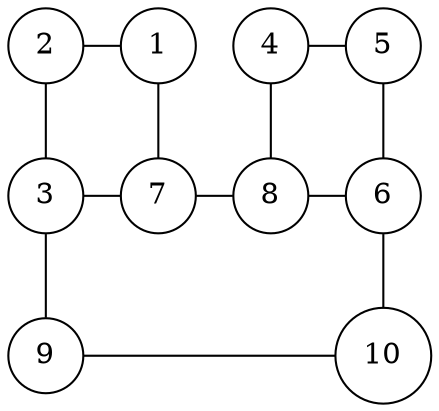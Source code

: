 graph G {
node [shape="circle"]
    n1 [label="1"]
    n2 [label="2"]
    n3 [label="3"]
    n4 [label="4"]
    n5 [label="5"]
    n6 [label="6"]
    n7 [label="7"]
    n8 [label="8"]
    n9 [label="9"]
    n10 [label="10"]

    n2 -- n1 
    n4 -- n5 
    n3 -- n7
    n7 -- n8
    n8 -- n6
    n2 -- n3
    n1 -- n7
    n4 -- n8
    n5 -- n6
    n3 -- n9 
    n6 -- n10
    n9 -- n10 [constraint=false]

    subgraph {rank=same; {n9, n10}}
    subgraph {
        {rank=same; {n3, n7, n8, n6}}
    }
    subgraph {
        {rank=same; {n2, n1, n4, n5}}
    }
}
